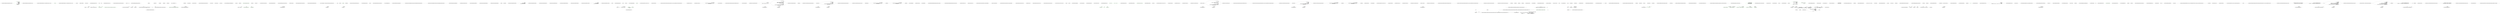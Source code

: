 digraph  {
m1_3 [cluster="CommandLine.Core.ValueSpecification.FromAttribute(CommandLine.ValueAttribute, System.Type)", file="DateHumanizeTests.cs", label="Entry CommandLine.Core.ValueSpecification.FromAttribute(CommandLine.ValueAttribute, System.Type)", span="17-17"];
m1_4 [cluster="CommandLine.Core.ValueSpecification.FromAttribute(CommandLine.ValueAttribute, System.Type)", color=green, community=0, file="DateHumanizeTests.cs", label="return new ValueSpecification(\r\n                attribute.Index,\r\n                attribute.Required,\r\n                attribute.Min,\r\n                attribute.Max,\r\n                attribute.DefaultValue.ToMaybe(),\r\n                conversionType);", prediction=0, span="19-25"];
m1_5 [cluster="CommandLine.Core.ValueSpecification.FromAttribute(CommandLine.ValueAttribute, System.Type)", file="DateHumanizeTests.cs", label="Exit CommandLine.Core.ValueSpecification.FromAttribute(CommandLine.ValueAttribute, System.Type)", span="17-17"];
m1_0 [cluster="CommandLine.Core.ValueSpecification.ValueSpecification(int, bool, int, int, CommandLine.Infrastructure.Maybe<object>, System.Type)", file="DateHumanizeTests.cs", label="Entry CommandLine.Core.ValueSpecification.ValueSpecification(int, bool, int, int, CommandLine.Infrastructure.Maybe<object>, System.Type)", span="11-11"];
m1_1 [cluster="CommandLine.Core.ValueSpecification.ValueSpecification(int, bool, int, int, CommandLine.Infrastructure.Maybe<object>, System.Type)", color=green, community=0, file="DateHumanizeTests.cs", label="this.index = index", prediction=1, span="14-14"];
m1_2 [cluster="CommandLine.Core.ValueSpecification.ValueSpecification(int, bool, int, int, CommandLine.Infrastructure.Maybe<object>, System.Type)", file="DateHumanizeTests.cs", label="Exit CommandLine.Core.ValueSpecification.ValueSpecification(int, bool, int, int, CommandLine.Infrastructure.Maybe<object>, System.Type)", span="11-11"];
m1_6 [cluster="T.ToMaybe<T>()", file="DateHumanizeTests.cs", label="Entry T.ToMaybe<T>()", span="82-82"];
m1_7 [file="DateHumanizeTests.cs", label="CommandLine.Core.ValueSpecification", span=""];
m6_9 [cluster="string.Substring(int, int)", file="FixedLengthTruncator.cs", label="Entry string.Substring(int, int)", span="0-0"];
m6_0 [cluster="Humanizer.FixedLengthTruncator.Truncate(string, int, string)", file="FixedLengthTruncator.cs", label="Entry Humanizer.FixedLengthTruncator.Truncate(string, int, string)", span="7-7"];
m6_1 [cluster="Humanizer.FixedLengthTruncator.Truncate(string, int, string)", file="FixedLengthTruncator.cs", label="value == null", span="9-9"];
m6_3 [cluster="Humanizer.FixedLengthTruncator.Truncate(string, int, string)", file="FixedLengthTruncator.cs", label="value.Length == 0", span="12-12"];
m6_4 [cluster="Humanizer.FixedLengthTruncator.Truncate(string, int, string)", file="FixedLengthTruncator.cs", label="return value;", span="13-13"];
m6_5 [cluster="Humanizer.FixedLengthTruncator.Truncate(string, int, string)", file="FixedLengthTruncator.cs", label="truncationString == null || truncationString.Length > length", span="15-15"];
m6_6 [cluster="Humanizer.FixedLengthTruncator.Truncate(string, int, string)", color=green, community=0, file="FixedLengthTruncator.cs", label="return value.Substring(0, length);", prediction=2, span="16-16"];
m6_7 [cluster="Humanizer.FixedLengthTruncator.Truncate(string, int, string)", color=green, community=0, file="FixedLengthTruncator.cs", label="return value.Length > length ? value.Substring(0, length - truncationString.Length) + truncationString : value;", prediction=2, span="18-18"];
m6_2 [cluster="Humanizer.FixedLengthTruncator.Truncate(string, int, string)", file="FixedLengthTruncator.cs", label="return null;", span="10-10"];
m6_8 [cluster="Humanizer.FixedLengthTruncator.Truncate(string, int, string)", file="FixedLengthTruncator.cs", label="Exit Humanizer.FixedLengthTruncator.Truncate(string, int, string)", span="7-7"];
m7_37 [cluster="Humanizer.Tests.DehumanizeToEnumTests.HonorsAnyAttributeWithDescriptionStringProperty()", file="FixedNumberOfCharactersTruncator.cs", label="Entry Humanizer.Tests.DehumanizeToEnumTests.HonorsAnyAttributeWithDescriptionStringProperty()", span="44-44"];
m7_31 [cluster="Unk.Equal", file="FixedNumberOfCharactersTruncator.cs", label="Entry Unk.Equal", span=""];
m7_39 [cluster="Humanizer.StringHumanizeExtensions.ApplyCase(string, Humanizer.LetterCasing)", file="FixedNumberOfCharactersTruncator.cs", label=casing, span="75-75"];
m7_38 [cluster="Humanizer.StringHumanizeExtensions.ApplyCase(string, Humanizer.LetterCasing)", file="FixedNumberOfCharactersTruncator.cs", label="Entry Humanizer.StringHumanizeExtensions.ApplyCase(string, Humanizer.LetterCasing)", span="73-73"];
m7_40 [cluster="Humanizer.StringHumanizeExtensions.ApplyCase(string, Humanizer.LetterCasing)", file="FixedNumberOfCharactersTruncator.cs", label="LetterCasing.Title", span="77-77"];
m7_41 [cluster="Humanizer.StringHumanizeExtensions.ApplyCase(string, Humanizer.LetterCasing)", file="FixedNumberOfCharactersTruncator.cs", label="return CultureInfo.CurrentCulture.TextInfo.ToTitleCase(input);", span="78-78"];
m7_43 [cluster="Humanizer.StringHumanizeExtensions.ApplyCase(string, Humanizer.LetterCasing)", file="FixedNumberOfCharactersTruncator.cs", label="return input.ToLower();", span="81-81"];
m7_42 [cluster="Humanizer.StringHumanizeExtensions.ApplyCase(string, Humanizer.LetterCasing)", file="FixedNumberOfCharactersTruncator.cs", label="LetterCasing.LowerCase", span="80-80"];
m7_44 [cluster="Humanizer.StringHumanizeExtensions.ApplyCase(string, Humanizer.LetterCasing)", file="FixedNumberOfCharactersTruncator.cs", label="LetterCasing.AllCaps", span="83-83"];
m7_19 [cluster="lambda expression", file="FixedNumberOfCharactersTruncator.cs", label="Exit lambda expression", span="18-18"];
m7_0 [cluster="lambda expression", file="FixedNumberOfCharactersTruncator.cs", label="Entry lambda expression", span="9-9"];
m7_1 [cluster="lambda expression", file="FixedNumberOfCharactersTruncator.cs", label="String.Join('' '', methodName.Split(new[] { '_', '-' }))", span="9-9"];
m7_2 [cluster="lambda expression", file="FixedNumberOfCharactersTruncator.cs", label="Exit lambda expression", span="9-9"];
m7_3 [cluster="string.Split(params char[])", file="FixedNumberOfCharactersTruncator.cs", label="Entry string.Split(params char[])", span="0-0"];
m7_4 [cluster="string.Join(string, params string[])", file="FixedNumberOfCharactersTruncator.cs", label="Entry string.Join(string, params string[])", span="0-0"];
m7_32 [cluster="Humanizer.Tests.DehumanizeToEnumTests.HonorsDescriptionAttributeSubclasses()", file="FixedNumberOfCharactersTruncator.cs", label="Entry Humanizer.Tests.DehumanizeToEnumTests.HonorsDescriptionAttributeSubclasses()", span="36-36"];
m7_54 [cluster="string.Substring(int, int)", file="FixedNumberOfCharactersTruncator.cs", label="Entry string.Substring(int, int)", span="0-0"];
m7_56 [cluster="string.Concat(string, string)", file="FixedNumberOfCharactersTruncator.cs", label="Entry string.Concat(string, string)", span="0-0"];
m7_55 [cluster="string.Substring(int)", file="FixedNumberOfCharactersTruncator.cs", label="Entry string.Substring(int)", span="0-0"];
m7_57 [cluster="System.ArgumentOutOfRangeException.ArgumentOutOfRangeException(string)", file="FixedNumberOfCharactersTruncator.cs", label="Entry System.ArgumentOutOfRangeException.ArgumentOutOfRangeException(string)", span="0-0"];
m7_53 [cluster="string.ToUpper()", file="FixedNumberOfCharactersTruncator.cs", label="Entry string.ToUpper()", span="0-0"];
m7_23 [cluster="lambda expression", file="FixedNumberOfCharactersTruncator.cs", label="Exit lambda expression", span="30-30"];
m7_24 [cluster="Humanizer.StringHumanizeExtensions.Humanize(string)", color=green, community=0, file="FixedNumberOfCharactersTruncator.cs", label="Entry Humanizer.StringHumanizeExtensions.Humanize(string)", prediction=4, span="42-42"];
m7_25 [cluster="Humanizer.StringHumanizeExtensions.Humanize(string)", file="FixedNumberOfCharactersTruncator.cs", label="input.All(Char.IsUpper)", span="45-45"];
m7_8 [cluster="Humanizer.StringHumanizeExtensions.FromPascalCase(string)", file="FixedNumberOfCharactersTruncator.cs", label="return result.Replace('' i '', '' I '');", span="34-34"];
m7_12 [cluster="string.DehumanizeTo(System.Type, Humanizer.OnNoMatch)", file="FixedNumberOfCharactersTruncator.cs", label="Entry string.DehumanizeTo(System.Type, Humanizer.OnNoMatch)", span="33-33"];
m7_27 [cluster="Humanizer.StringHumanizeExtensions.Humanize(string)", file="FixedNumberOfCharactersTruncator.cs", label="input.Contains('_') || input.Contains('-')", span="48-48"];
m7_28 [cluster="Humanizer.StringHumanizeExtensions.Humanize(string)", color=green, community=0, file="FixedNumberOfCharactersTruncator.cs", label="return FromUnderscoreDashSeparatedWords(input);", prediction=4, span="49-49"];
m7_29 [cluster="Humanizer.StringHumanizeExtensions.Humanize(string)", color=green, community=0, file="FixedNumberOfCharactersTruncator.cs", label="return FromPascalCase(input);", prediction=4, span="51-51"];
m7_30 [cluster="Humanizer.StringHumanizeExtensions.Humanize(string)", file="FixedNumberOfCharactersTruncator.cs", label="Exit Humanizer.StringHumanizeExtensions.Humanize(string)", span="42-42"];
m7_35 [cluster="Humanizer.StringHumanizeExtensions.Humanize(string, Humanizer.LetterCasing)", file="FixedNumberOfCharactersTruncator.cs", label="return ApplyCase(humanizedString, casing);", span="64-64"];
m7_34 [cluster="Humanizer.StringHumanizeExtensions.Humanize(string, Humanizer.LetterCasing)", file="FixedNumberOfCharactersTruncator.cs", label="var humanizedString = input.Humanize()", span="62-62"];
m7_33 [cluster="Humanizer.StringHumanizeExtensions.Humanize(string, Humanizer.LetterCasing)", file="FixedNumberOfCharactersTruncator.cs", label="Entry Humanizer.StringHumanizeExtensions.Humanize(string, Humanizer.LetterCasing)", span="60-60"];
m7_36 [cluster="Humanizer.StringHumanizeExtensions.Humanize(string, Humanizer.LetterCasing)", file="FixedNumberOfCharactersTruncator.cs", label="Exit Humanizer.StringHumanizeExtensions.Humanize(string, Humanizer.LetterCasing)", span="60-60"];
m7_52 [cluster="Humanizer.Tests.DehumanizeToEnumTests.AllCapitalMembersAreReturnedAsIs()", file="FixedNumberOfCharactersTruncator.cs", label="Exit Humanizer.Tests.DehumanizeToEnumTests.AllCapitalMembersAreReturnedAsIs()", span="68-68"];
m7_14 [cluster="Humanizer.Tests.DehumanizeToEnumTests.ThrowsForEnumNoMatch()", file="FixedNumberOfCharactersTruncator.cs", label="Assert.Throws<NoMatchFoundException>(() => EnumTestsResources.MemberWithDescriptionAttribute.DehumanizeTo<DummyEnum>())", span="18-18"];
m7_26 [cluster="Humanizer.StringHumanizeExtensions.Humanize(string)", file="FixedNumberOfCharactersTruncator.cs", label="return input;", span="46-46"];
m7_13 [cluster="Unk.ToUpper", file="FixedNumberOfCharactersTruncator.cs", label="Entry Unk.ToUpper", span=""];
m7_15 [cluster="Unk.Replace", color=green, community=0, file="FixedNumberOfCharactersTruncator.cs", label="Entry Unk.Replace", prediction=7, span=""];
m7_16 [cluster="lambda expression", file="FixedNumberOfCharactersTruncator.cs", label="Entry lambda expression", span="26-29"];
m7_9 [cluster="Humanizer.StringHumanizeExtensions.FromPascalCase(string)", file="FixedNumberOfCharactersTruncator.cs", label="Exit Humanizer.StringHumanizeExtensions.FromPascalCase(string)", span="22-22"];
m7_21 [cluster="lambda expression", color=green, community=0, file="FixedNumberOfCharactersTruncator.cs", label="EnumTestsResources.MemberWithDescriptionAttribute.DehumanizeTo(typeof(DummyEnum))", prediction=8, span="19-19"];
m7_17 [cluster="lambda expression", file="FixedNumberOfCharactersTruncator.cs", label="Entry lambda expression", span="18-18"];
m7_18 [cluster="lambda expression", file="FixedNumberOfCharactersTruncator.cs", label="EnumTestsResources.MemberWithDescriptionAttribute.DehumanizeTo<DummyEnum>()", span="18-18"];
m7_20 [cluster="string.ToLower()", file="FixedNumberOfCharactersTruncator.cs", label="Entry string.ToLower()", span="0-0"];
m7_10 [cluster="System.Text.RegularExpressions.Regex.Split(string)", file="FixedNumberOfCharactersTruncator.cs", label="Entry System.Text.RegularExpressions.Regex.Split(string)", span="0-0"];
m7_11 [cluster="Unk.Select", file="FixedNumberOfCharactersTruncator.cs", label="Entry Unk.Select", span=""];
m7_49 [cluster="Humanizer.StringHumanizeExtensions.ApplyCase(string, Humanizer.LetterCasing)", file="FixedNumberOfCharactersTruncator.cs", label="return input.ToUpper();", span="90-90"];
m7_51 [cluster="Humanizer.StringHumanizeExtensions.ApplyCase(string, Humanizer.LetterCasing)", file="FixedNumberOfCharactersTruncator.cs", label="Exit Humanizer.StringHumanizeExtensions.ApplyCase(string, Humanizer.LetterCasing)", span="73-73"];
m7_50 [cluster="Humanizer.StringHumanizeExtensions.ApplyCase(string, Humanizer.LetterCasing)", file="FixedNumberOfCharactersTruncator.cs", label="throw new ArgumentOutOfRangeException(''casing'');", span="93-93"];
m7_58 [cluster="Humanizer.Tests.DehumanizeToEnumTests.HonorsLocalizedDisplayAttribute()", file="FixedNumberOfCharactersTruncator.cs", label="Entry Humanizer.Tests.DehumanizeToEnumTests.HonorsLocalizedDisplayAttribute()", span="82-82"];
m7_60 [cluster="Humanizer.Tests.DehumanizeToEnumTests.HonorsLocalizedDisplayAttribute()", file="FixedNumberOfCharactersTruncator.cs", label="Assert.Equal(EnumUnderTest.MemberWithLocalizedDisplayAttribute, EnumTestsResources.MemberWithLocalizedDisplayAttribute.DehumanizeTo(typeof(EnumUnderTest)))", span="85-85"];
m7_59 [cluster="Humanizer.Tests.DehumanizeToEnumTests.HonorsLocalizedDisplayAttribute()", file="FixedNumberOfCharactersTruncator.cs", label="Assert.Equal(EnumUnderTest.MemberWithLocalizedDisplayAttribute, EnumTestsResources.MemberWithLocalizedDisplayAttribute.DehumanizeTo<EnumUnderTest>())", span="84-84"];
m7_61 [cluster="Humanizer.Tests.DehumanizeToEnumTests.HonorsLocalizedDisplayAttribute()", file="FixedNumberOfCharactersTruncator.cs", label="Exit Humanizer.Tests.DehumanizeToEnumTests.HonorsLocalizedDisplayAttribute()", span="82-82"];
m7_45 [cluster="Humanizer.Tests.DehumanizeToEnumTests.IsCaseInsensitive(string, Humanizer.Tests.EnumUnderTest)", file="FixedNumberOfCharactersTruncator.cs", label="Entry Humanizer.Tests.DehumanizeToEnumTests.IsCaseInsensitive(string, Humanizer.Tests.EnumUnderTest)", span="61-61"];
m7_47 [cluster="Humanizer.Tests.DehumanizeToEnumTests.IsCaseInsensitive(string, Humanizer.Tests.EnumUnderTest)", file="FixedNumberOfCharactersTruncator.cs", label="Assert.Equal(expectedEnum, input.DehumanizeTo(typeof(EnumUnderTest)))", span="64-64"];
m7_48 [cluster="Humanizer.Tests.DehumanizeToEnumTests.IsCaseInsensitive(string, Humanizer.Tests.EnumUnderTest)", file="FixedNumberOfCharactersTruncator.cs", label="Exit Humanizer.Tests.DehumanizeToEnumTests.IsCaseInsensitive(string, Humanizer.Tests.EnumUnderTest)", span="61-61"];
m7_46 [cluster="Humanizer.Tests.DehumanizeToEnumTests.IsCaseInsensitive(string, Humanizer.Tests.EnumUnderTest)", file="FixedNumberOfCharactersTruncator.cs", label="Assert.Equal(expectedEnum, input.DehumanizeTo<EnumUnderTest>())", span="63-63"];
m7_5 [cluster="Humanizer.StringHumanizeExtensions.FromPascalCase(string)", file="FixedNumberOfCharactersTruncator.cs", label="Entry Humanizer.StringHumanizeExtensions.FromPascalCase(string)", span="22-22"];
m8_0 [cluster="Humanizer.Tests.Extensions.StringDehumanizeTests.PascalCaseSentence()", file="FixedNumberOfWordsTruncator.cs", label="Entry Humanizer.Tests.Extensions.StringDehumanizeTests.PascalCaseSentence()", span="7-7"];
m8_2 [cluster="Humanizer.Tests.Extensions.StringDehumanizeTests.PascalCaseSentence()", file="FixedNumberOfWordsTruncator.cs", label="Exit Humanizer.Tests.Extensions.StringDehumanizeTests.PascalCaseSentence()", span="7-7"];
m8_4 [cluster="Unk.Equal", file="FixedNumberOfWordsTruncator.cs", label="Entry Unk.Equal", span=""];
m8_3 [cluster="string.Dehumanize()", file="FixedNumberOfWordsTruncator.cs", label="Entry string.Dehumanize()", span="11-11"];
m8_8 [cluster="Humanizer.Tests.Extensions.StringDehumanizeTests.MixedCaseSentence()", file="FixedNumberOfWordsTruncator.cs", label="Entry Humanizer.Tests.Extensions.StringDehumanizeTests.MixedCaseSentence()", span="23-23"];
m8_9 [cluster="Humanizer.Tests.Extensions.StringDehumanizeTests.MixedCaseSentence()", file="FixedNumberOfWordsTruncator.cs", label="Assert.Equal(\r\n                ''MixedCaseSentenceIsCamelized'',\r\n                ''Mixed case sentence Is Camelized''.Dehumanize())", span="25-27"];
m8_10 [cluster="Humanizer.Tests.Extensions.StringDehumanizeTests.MixedCaseSentence()", file="FixedNumberOfWordsTruncator.cs", label="Exit Humanizer.Tests.Extensions.StringDehumanizeTests.MixedCaseSentence()", span="23-23"];
m8_14 [cluster="Humanizer.Tests.Extensions.StringDehumanizeTests.EmptySentence()", file="FixedNumberOfWordsTruncator.cs", label="Entry Humanizer.Tests.Extensions.StringDehumanizeTests.EmptySentence()", span="39-39"];
m8_16 [cluster="Humanizer.Tests.Extensions.StringDehumanizeTests.EmptySentence()", file="FixedNumberOfWordsTruncator.cs", label="Exit Humanizer.Tests.Extensions.StringDehumanizeTests.EmptySentence()", span="39-39"];
m8_5 [cluster="Humanizer.Tests.Extensions.StringDehumanizeTests.TitleCaseSentence()", file="FixedNumberOfWordsTruncator.cs", label="Entry Humanizer.Tests.Extensions.StringDehumanizeTests.TitleCaseSentence()", span="15-15"];
m8_7 [cluster="Humanizer.Tests.Extensions.StringDehumanizeTests.TitleCaseSentence()", file="FixedNumberOfWordsTruncator.cs", label="Exit Humanizer.Tests.Extensions.StringDehumanizeTests.TitleCaseSentence()", span="15-15"];
m8_11 [cluster="Humanizer.Tests.Extensions.StringDehumanizeTests.LowerCaseSentence()", file="FixedNumberOfWordsTruncator.cs", label="Entry Humanizer.Tests.Extensions.StringDehumanizeTests.LowerCaseSentence()", span="31-31"];
m8_12 [cluster="Humanizer.Tests.Extensions.StringDehumanizeTests.LowerCaseSentence()", file="FixedNumberOfWordsTruncator.cs", label="Assert.Equal(\r\n                ''LowerCaseSentenceIsCamelized'',\r\n                ''lower case sentence is camelized''.Dehumanize())", span="33-35"];
m8_13 [cluster="Humanizer.Tests.Extensions.StringDehumanizeTests.LowerCaseSentence()", file="FixedNumberOfWordsTruncator.cs", label="Exit Humanizer.Tests.Extensions.StringDehumanizeTests.LowerCaseSentence()", span="31-31"];
m9_32 [cluster="Humanizer.RomanNumeralExtensions.ToRoman(int)", file="FrenchNumberToWordsConverter.cs", label=RomanNumerals, span="89-89"];
m9_33 [cluster="Humanizer.RomanNumeralExtensions.ToRoman(int)", file="FrenchNumberToWordsConverter.cs", label="input / pair.Value > 0", span="91-91"];
m9_34 [cluster="Humanizer.RomanNumeralExtensions.ToRoman(int)", color=green, community=0, file="FrenchNumberToWordsConverter.cs", label="sb.Append(pair.Key)", prediction=9, span="93-93"];
m9_35 [cluster="Humanizer.RomanNumeralExtensions.ToRoman(int)", color=green, community=0, file="FrenchNumberToWordsConverter.cs", label="input -= pair.Value", prediction=10, span="94-94"];
m9_36 [cluster="Humanizer.RomanNumeralExtensions.ToRoman(int)", color=green, community=0, file="FrenchNumberToWordsConverter.cs", label="return sb.ToString();", prediction=9, span="98-98"];
m9_10 [cluster="System.Collections.Generic.IEnumerable<TSource>.Contains<TSource>(TSource)", file="FrenchNumberToWordsConverter.cs", label="Entry System.Collections.Generic.IEnumerable<TSource>.Contains<TSource>(TSource)", span="0-0"];
m9_19 [cluster="CommandLine.Core.Token.Name(string)", file="FrenchNumberToWordsConverter.cs", label="Entry CommandLine.Core.Token.Name(string)", span="19-19"];
m9_5 [cluster="CommandLine.Core.Sequence.Partition(System.Collections.Generic.IEnumerable<CommandLine.Core.Token>, System.Func<string, CommandLine.Infrastructure.Maybe<CommandLine.Core.TypeDescriptor>>)", file="FrenchNumberToWordsConverter.cs", label="Entry CommandLine.Core.Sequence.Partition(System.Collections.Generic.IEnumerable<CommandLine.Core.Token>, System.Func<string, CommandLine.Infrastructure.Maybe<CommandLine.Core.TypeDescriptor>>)", span="11-11"];
m9_13 [cluster="CommandLine.Infrastructure.Maybe.Just<T>(T)", file="FrenchNumberToWordsConverter.cs", label="Entry CommandLine.Infrastructure.Maybe.Just<T>(T)", span="71-71"];
m9_11 [cluster="CommandLine.Infrastructure.Maybe.Nothing<T>()", file="FrenchNumberToWordsConverter.cs", label="Entry CommandLine.Infrastructure.Maybe.Nothing<T>()", span="66-66"];
m9_38 [cluster="lambda expression", file="FrenchNumberToWordsConverter.cs", label="new[] { ''seq'' }.Contains(name)\r\n                        ? Maybe.Just(TypeDescriptor.Create(TypeDescriptorKind.Sequence, Maybe.Nothing<int>()))\r\n                        : Maybe.Nothing<TypeDescriptor>()", span="95-97"];
m9_41 [cluster="System.Text.StringBuilder.ToString()", file="FrenchNumberToWordsConverter.cs", label="Entry System.Text.StringBuilder.ToString()", span="0-0"];
m9_12 [cluster="CommandLine.Core.TypeDescriptor.Create(CommandLine.Core.TypeDescriptorKind, CommandLine.Infrastructure.Maybe<int>)", file="FrenchNumberToWordsConverter.cs", label="Entry CommandLine.Core.TypeDescriptor.Create(CommandLine.Core.TypeDescriptorKind, CommandLine.Infrastructure.Maybe<int>)", span="36-36"];
m9_40 [cluster="System.Text.StringBuilder.Append(string)", file="FrenchNumberToWordsConverter.cs", label="Entry System.Text.StringBuilder.Append(string)", span="0-0"];
m9_14 [cluster="CommandLine.Tests.Unit.Core.SequenceTests.Partition_sequence_values()", file="FrenchNumberToWordsConverter.cs", label="Entry CommandLine.Tests.Unit.Core.SequenceTests.Partition_sequence_values()", span="34-34"];
m9_15 [cluster="CommandLine.Tests.Unit.Core.SequenceTests.Partition_sequence_values()", file="FrenchNumberToWordsConverter.cs", label="var expected = new[]\r\n                {\r\n                    Token.Name(''seq''), Token.Value(''seqval0''), Token.Value(''seqval1'')\r\n                }", span="36-39"];
m9_16 [cluster="CommandLine.Tests.Unit.Core.SequenceTests.Partition_sequence_values()", file="FrenchNumberToWordsConverter.cs", label="var result = Sequence.Partition(\r\n                new[]\r\n                    {\r\n                        Token.Name(''str''), Token.Value(''strvalue''), Token.Value(''freevalue''),\r\n                        Token.Name(''seq''), Token.Value(''seqval0''), Token.Value(''seqval1''),\r\n                        Token.Name(''x''), Token.Value(''freevalue2'')\r\n                    },\r\n                name =>\r\n                    new[] { ''seq'' }.Contains(name)\r\n                        ? Maybe.Just(TypeDescriptor.Create(TypeDescriptorKind.Sequence, Maybe.Nothing<int>()))\r\n                        : Maybe.Nothing<TypeDescriptor>())", span="41-51"];
m9_17 [cluster="CommandLine.Tests.Unit.Core.SequenceTests.Partition_sequence_values()", file="FrenchNumberToWordsConverter.cs", label="expected.ShouldAllBeEquivalentTo(result)", span="53-53"];
m9_18 [cluster="CommandLine.Tests.Unit.Core.SequenceTests.Partition_sequence_values()", file="FrenchNumberToWordsConverter.cs", label="Exit CommandLine.Tests.Unit.Core.SequenceTests.Partition_sequence_values()", span="34-34"];
m9_39 [cluster="lambda expression", file="FrenchNumberToWordsConverter.cs", label="Exit lambda expression", span="94-97"];
m9_0 [cluster="CommandLine.Tests.Unit.Core.SequenceTests.Partition_sequence_values_from_empty_token_sequence()", file="FrenchNumberToWordsConverter.cs", label="Entry CommandLine.Tests.Unit.Core.SequenceTests.Partition_sequence_values_from_empty_token_sequence()", span="19-19"];
m9_1 [cluster="CommandLine.Tests.Unit.Core.SequenceTests.Partition_sequence_values_from_empty_token_sequence()", file="FrenchNumberToWordsConverter.cs", label="var expected = new Token[] { }", span="21-21"];
m9_2 [cluster="CommandLine.Tests.Unit.Core.SequenceTests.Partition_sequence_values_from_empty_token_sequence()", file="FrenchNumberToWordsConverter.cs", label="var result = Sequence.Partition(\r\n                new Token[] { },\r\n                name =>\r\n                    new[] { ''seq'' }.Contains(name)\r\n                        ? Maybe.Just(TypeDescriptor.Create(TypeDescriptorKind.Sequence, Maybe.Nothing<int>()))\r\n                        : Maybe.Nothing<TypeDescriptor>())", span="23-28"];
m9_3 [cluster="CommandLine.Tests.Unit.Core.SequenceTests.Partition_sequence_values_from_empty_token_sequence()", file="FrenchNumberToWordsConverter.cs", label="expected.ShouldAllBeEquivalentTo(result)", span="30-30"];
m9_4 [cluster="CommandLine.Tests.Unit.Core.SequenceTests.Partition_sequence_values_from_empty_token_sequence()", file="FrenchNumberToWordsConverter.cs", label="Exit CommandLine.Tests.Unit.Core.SequenceTests.Partition_sequence_values_from_empty_token_sequence()", span="19-19"];
m9_24 [cluster="CommandLine.Tests.Unit.Core.SequenceTests.Partition_sequence_values_from_two_sequneces()", file="FrenchNumberToWordsConverter.cs", label="Entry CommandLine.Tests.Unit.Core.SequenceTests.Partition_sequence_values_from_two_sequneces()", span="57-57"];
m9_25 [cluster="Humanizer.RomanNumeralExtensions.ToRoman(int)", file="FrenchNumberToWordsConverter.cs", label="Entry Humanizer.RomanNumeralExtensions.ToRoman(int)", span="78-78"];
m9_26 [cluster="Humanizer.RomanNumeralExtensions.ToRoman(int)", file="FrenchNumberToWordsConverter.cs", label="int minValue = 1", span="80-80"];
m9_27 [cluster="Humanizer.RomanNumeralExtensions.ToRoman(int)", file="FrenchNumberToWordsConverter.cs", label="int maxValue = 3999", span="81-81"];
m9_28 [cluster="Humanizer.RomanNumeralExtensions.ToRoman(int)", file="FrenchNumberToWordsConverter.cs", label="int maxRomanNumeralLength = 15", span="82-82"];
m9_37 [cluster="Humanizer.RomanNumeralExtensions.ToRoman(int)", file="FrenchNumberToWordsConverter.cs", label="Exit Humanizer.RomanNumeralExtensions.ToRoman(int)", span="78-78"];
m9_7 [cluster="lambda expression", file="FrenchNumberToWordsConverter.cs", label="Entry lambda expression", span="25-28"];
m9_8 [cluster="lambda expression", file="FrenchNumberToWordsConverter.cs", label="new[] { ''seq'' }.Contains(name)\r\n                        ? Maybe.Just(TypeDescriptor.Create(TypeDescriptorKind.Sequence, Maybe.Nothing<int>()))\r\n                        : Maybe.Nothing<TypeDescriptor>()", span="26-28"];
m9_9 [cluster="lambda expression", file="FrenchNumberToWordsConverter.cs", label="Exit lambda expression", span="25-28"];
m9_21 [cluster="lambda expression", file="FrenchNumberToWordsConverter.cs", label="Entry lambda expression", span="48-51"];
m9_22 [cluster="lambda expression", file="FrenchNumberToWordsConverter.cs", label="new[] { ''seq'' }.Contains(name)\r\n                        ? Maybe.Just(TypeDescriptor.Create(TypeDescriptorKind.Sequence, Maybe.Nothing<int>()))\r\n                        : Maybe.Nothing<TypeDescriptor>()", span="49-51"];
m9_23 [cluster="lambda expression", file="FrenchNumberToWordsConverter.cs", label="Exit lambda expression", span="48-51"];
m9_29 [cluster="Humanizer.RomanNumeralExtensions.ToRoman(int)", file="FrenchNumberToWordsConverter.cs", label="(input < minValue) || (input > maxValue)", span="84-84"];
m9_30 [cluster="Humanizer.RomanNumeralExtensions.ToRoman(int)", file="FrenchNumberToWordsConverter.cs", label="throw new ArgumentOutOfRangeException();", span="85-85"];
m9_31 [cluster="Humanizer.RomanNumeralExtensions.ToRoman(int)", file="FrenchNumberToWordsConverter.cs", label="var sb = new StringBuilder(maxRomanNumeralLength)", span="87-87"];
m9_20 [cluster="CommandLine.Core.Token.Value(string)", file="FrenchNumberToWordsConverter.cs", label="Entry CommandLine.Core.Token.Value(string)", span="24-24"];
m9_6 [cluster="Unk.ShouldAllBeEquivalentTo", file="FrenchNumberToWordsConverter.cs", label="Entry Unk.ShouldAllBeEquivalentTo", span=""];
m10_0 [cluster="Humanizer.DateTimeHumanizeStrategy.IDateTimeHumanizeStrategy.Humanize(System.DateTime, System.DateTime)", file="IDateTimeHumanizeStrategy.cs", label="Entry Humanizer.DateTimeHumanizeStrategy.IDateTimeHumanizeStrategy.Humanize(System.DateTime, System.DateTime)", span="6-6"];
m10_1 [cluster="Humanizer.DateTimeHumanizeStrategy.IDateTimeHumanizeStrategy.Humanize(System.DateTime, System.DateTime)", file="IDateTimeHumanizeStrategy.cs", label="Exit Humanizer.DateTimeHumanizeStrategy.IDateTimeHumanizeStrategy.Humanize(System.DateTime, System.DateTime)", span="6-6"];
m11_0 [cluster="Humanizer.ITruncator.Truncate(string, int, string)", file="ITruncator.cs", label="Entry Humanizer.ITruncator.Truncate(string, int, string)", span="14-14"];
m11_1 [cluster="Humanizer.ITruncator.Truncate(string, int, string)", file="ITruncator.cs", label="Exit Humanizer.ITruncator.Truncate(string, int, string)", span="14-14"];
m12_7 [cluster="Humanizer.Tests.Localisation.es.NumberToWordsTests.ToOrdinalWords(int, string, Humanizer.GrammaticalGender)", file="NumberToWordsTests.cs", label="Entry Humanizer.Tests.Localisation.es.NumberToWordsTests.ToOrdinalWords(int, string, Humanizer.GrammaticalGender)", span="56-56"];
m12_8 [cluster="Humanizer.Tests.Localisation.es.NumberToWordsTests.ToOrdinalWords(int, string, Humanizer.GrammaticalGender)", file="NumberToWordsTests.cs", label="Assert.Equal(words, number.ToOrdinalWords(gender))", span="58-58"];
m12_9 [cluster="Humanizer.Tests.Localisation.es.NumberToWordsTests.ToOrdinalWords(int, string, Humanizer.GrammaticalGender)", file="NumberToWordsTests.cs", label="Exit Humanizer.Tests.Localisation.es.NumberToWordsTests.ToOrdinalWords(int, string, Humanizer.GrammaticalGender)", span="56-56"];
m12_2 [cluster="Humanizer.Tests.Localisation.es.NumberToWordsTests.ToWords(int, string)", file="NumberToWordsTests.cs", label="Entry Humanizer.Tests.Localisation.es.NumberToWordsTests.ToWords(int, string)", span="45-45"];
m12_3 [cluster="Humanizer.Tests.Localisation.es.NumberToWordsTests.ToWords(int, string)", file="NumberToWordsTests.cs", label="Assert.Equal(expected, number.ToWords())", span="47-47"];
m12_4 [cluster="Humanizer.Tests.Localisation.es.NumberToWordsTests.ToWords(int, string)", file="NumberToWordsTests.cs", label="Exit Humanizer.Tests.Localisation.es.NumberToWordsTests.ToWords(int, string)", span="45-45"];
m12_0 [cluster="Humanizer.Tests.Localisation.es.NumberToWordsTests.NumberToWordsTests()", file="NumberToWordsTests.cs", label="Entry Humanizer.Tests.Localisation.es.NumberToWordsTests.NumberToWordsTests()", span="7-7"];
m12_1 [cluster="Humanizer.Tests.Localisation.es.NumberToWordsTests.NumberToWordsTests()", file="NumberToWordsTests.cs", label="Exit Humanizer.Tests.Localisation.es.NumberToWordsTests.NumberToWordsTests()", span="7-7"];
m12_6 [cluster="Unk.Equal", file="NumberToWordsTests.cs", label="Entry Unk.Equal", span=""];
m12_5 [cluster="int.ToWords()", file="NumberToWordsTests.cs", label="Entry int.ToWords()", span="32-32"];
m12_10 [cluster="int.ToOrdinalWords(Humanizer.GrammaticalGender)", file="NumberToWordsTests.cs", label="Entry int.ToOrdinalWords(Humanizer.GrammaticalGender)", span="79-79"];
m13_8 [cluster="int.ToString(System.IFormatProvider)", file="OrdinalizeExtensions.cs", label="Entry int.ToString(System.IFormatProvider)", span="0-0"];
m13_5 [cluster="Humanizer.OrdinalizeExtensions.Ordinalize(int)", file="OrdinalizeExtensions.cs", label="Entry Humanizer.OrdinalizeExtensions.Ordinalize(int)", span="25-25"];
m13_7 [cluster="Humanizer.OrdinalizeExtensions.Ordinalize(int)", file="OrdinalizeExtensions.cs", label="Exit Humanizer.OrdinalizeExtensions.Ordinalize(int)", span="25-25"];
m13_4 [cluster="Humanizer.OrdinalizeExtensions.Ordinalize(int, string)", file="OrdinalizeExtensions.cs", label="Entry Humanizer.OrdinalizeExtensions.Ordinalize(int, string)", span="30-30"];
m13_9 [cluster="Humanizer.OrdinalizeExtensions.Ordinalize(int, string)", color=green, community=0, file="OrdinalizeExtensions.cs", label="int nMod100 = number % 100", prediction=12, span="32-32"];
m13_11 [cluster="Humanizer.OrdinalizeExtensions.Ordinalize(int, string)", color=green, community=0, file="OrdinalizeExtensions.cs", label="return numberString + ''th'';", prediction=13, span="36-36"];
m13_12 [cluster="Humanizer.OrdinalizeExtensions.Ordinalize(int, string)", color=green, community=0, file="OrdinalizeExtensions.cs", label="number % 10", prediction=13, span="39-39"];
m13_14 [cluster="Humanizer.OrdinalizeExtensions.Ordinalize(int, string)", color=green, community=0, file="OrdinalizeExtensions.cs", label="return numberString + ''st'';", prediction=13, span="42-42"];
m13_10 [cluster="Humanizer.OrdinalizeExtensions.Ordinalize(int, string)", color=green, community=0, file="OrdinalizeExtensions.cs", label="nMod100 >= 11 && nMod100 <= 13", prediction=16, span="34-34"];
m13_13 [cluster="Humanizer.OrdinalizeExtensions.Ordinalize(int, string)", color=green, community=0, file="OrdinalizeExtensions.cs", label=1, prediction=17, span="41-41"];
m13_20 [cluster="Humanizer.OrdinalizeExtensions.Ordinalize(int, string)", file="OrdinalizeExtensions.cs", label="Exit Humanizer.OrdinalizeExtensions.Ordinalize(int, string)", span="30-30"];
m13_0 [cluster="Humanizer.OrdinalizeExtensions.Ordinalize(string)", file="OrdinalizeExtensions.cs", label="Entry Humanizer.OrdinalizeExtensions.Ordinalize(string)", span="15-15"];
m13_1 [cluster="Humanizer.OrdinalizeExtensions.Ordinalize(string)", color=green, community=0, file="OrdinalizeExtensions.cs", label="return Ordinalize(int.Parse(numberString), numberString);", prediction=18, span="17-17"];
m13_2 [cluster="Humanizer.OrdinalizeExtensions.Ordinalize(string)", file="OrdinalizeExtensions.cs", label="Exit Humanizer.OrdinalizeExtensions.Ordinalize(string)", span="15-15"];
m13_3 [cluster="int.Parse(string)", file="OrdinalizeExtensions.cs", label="Entry int.Parse(string)", span="0-0"];
m14_10 [cluster="System.Collections.Generic.IEnumerable<TSource>.Contains<TSource>(TSource)", file="OrdinalizeTests.cs", label="Entry System.Collections.Generic.IEnumerable<TSource>.Contains<TSource>(TSource)", span="0-0"];
m14_19 [cluster="CommandLine.Core.Token.Name(string)", file="OrdinalizeTests.cs", label="Entry CommandLine.Core.Token.Name(string)", span="19-19"];
m14_13 [cluster="CommandLine.Infrastructure.Maybe.Just<T>(T)", file="OrdinalizeTests.cs", label="Entry CommandLine.Infrastructure.Maybe.Just<T>(T)", span="71-71"];
m14_11 [cluster="CommandLine.Infrastructure.Maybe.Nothing<T>()", file="OrdinalizeTests.cs", label="Entry CommandLine.Infrastructure.Maybe.Nothing<T>()", span="66-66"];
m14_14 [cluster="CommandLine.Tests.Unit.Core.SwitchTests.Partition_switch_values()", file="OrdinalizeTests.cs", label="Entry CommandLine.Tests.Unit.Core.SwitchTests.Partition_switch_values()", span="34-34"];
m14_15 [cluster="CommandLine.Tests.Unit.Core.SwitchTests.Partition_switch_values()", file="OrdinalizeTests.cs", label="var expected = new [] { Token.Name(''x'') }", span="36-36"];
m14_16 [cluster="CommandLine.Tests.Unit.Core.SwitchTests.Partition_switch_values()", file="OrdinalizeTests.cs", label="var result = Switch.Partition(\r\n                new []\r\n                    {\r\n                        Token.Name(''str''), Token.Value(''strvalue''), Token.Value(''freevalue''),\r\n                        Token.Name(''x''), Token.Value(''freevalue2'')\r\n                    },\r\n                name =>\r\n                    new[] { ''x'', ''switch'' }.Contains(name)\r\n                        ? Maybe.Just(TypeDescriptor.Create(TypeDescriptorKind.Boolean, Maybe.Nothing<int>()))\r\n                        : Maybe.Nothing<TypeDescriptor>())", span="38-47"];
m14_17 [cluster="CommandLine.Tests.Unit.Core.SwitchTests.Partition_switch_values()", file="OrdinalizeTests.cs", label="expected.ShouldAllBeEquivalentTo(result)", span="49-49"];
m14_18 [cluster="CommandLine.Tests.Unit.Core.SwitchTests.Partition_switch_values()", file="OrdinalizeTests.cs", label="Exit CommandLine.Tests.Unit.Core.SwitchTests.Partition_switch_values()", span="34-34"];
m14_12 [cluster="CommandLine.Core.TypeDescriptor.Create(CommandLine.Core.TypeDescriptorKind, CommandLine.Infrastructure.Maybe<int>)", file="OrdinalizeTests.cs", label="Entry CommandLine.Core.TypeDescriptor.Create(CommandLine.Core.TypeDescriptorKind, CommandLine.Infrastructure.Maybe<int>)", span="36-36"];
m14_5 [cluster="CommandLine.Core.Switch.Partition(System.Collections.Generic.IEnumerable<CommandLine.Core.Token>, System.Func<string, CommandLine.Infrastructure.Maybe<CommandLine.Core.TypeDescriptor>>)", file="OrdinalizeTests.cs", label="Entry CommandLine.Core.Switch.Partition(System.Collections.Generic.IEnumerable<CommandLine.Core.Token>, System.Func<string, CommandLine.Infrastructure.Maybe<CommandLine.Core.TypeDescriptor>>)", span="11-11"];
m14_0 [cluster="CommandLine.Tests.Unit.Core.SwitchTests.Partition_switch_values_from_empty_token_sequence()", file="OrdinalizeTests.cs", label="Entry CommandLine.Tests.Unit.Core.SwitchTests.Partition_switch_values_from_empty_token_sequence()", span="19-19"];
m14_1 [cluster="CommandLine.Tests.Unit.Core.SwitchTests.Partition_switch_values_from_empty_token_sequence()", file="OrdinalizeTests.cs", label="var expected = new Token[] { }", span="21-21"];
m14_2 [cluster="CommandLine.Tests.Unit.Core.SwitchTests.Partition_switch_values_from_empty_token_sequence()", file="OrdinalizeTests.cs", label="var result = Switch.Partition(\r\n                new Token[] { },\r\n                name =>\r\n                    new[] { ''x'', ''switch'' }.Contains(name)\r\n                        ? Maybe.Just(TypeDescriptor.Create(TypeDescriptorKind.Boolean, Maybe.Nothing<int>()))\r\n                        : Maybe.Nothing<TypeDescriptor>())", span="23-28"];
m14_3 [cluster="CommandLine.Tests.Unit.Core.SwitchTests.Partition_switch_values_from_empty_token_sequence()", file="OrdinalizeTests.cs", label="expected.ShouldAllBeEquivalentTo(result)", span="30-30"];
m14_4 [cluster="CommandLine.Tests.Unit.Core.SwitchTests.Partition_switch_values_from_empty_token_sequence()", file="OrdinalizeTests.cs", label="Exit CommandLine.Tests.Unit.Core.SwitchTests.Partition_switch_values_from_empty_token_sequence()", span="19-19"];
m14_21 [cluster="lambda expression", file="OrdinalizeTests.cs", label="Entry lambda expression", span="44-47"];
m14_7 [cluster="lambda expression", file="OrdinalizeTests.cs", label="Entry lambda expression", span="25-28"];
m14_8 [cluster="lambda expression", file="OrdinalizeTests.cs", label="new[] { ''x'', ''switch'' }.Contains(name)\r\n                        ? Maybe.Just(TypeDescriptor.Create(TypeDescriptorKind.Boolean, Maybe.Nothing<int>()))\r\n                        : Maybe.Nothing<TypeDescriptor>()", span="26-28"];
m14_9 [cluster="lambda expression", file="OrdinalizeTests.cs", label="Exit lambda expression", span="25-28"];
m14_22 [cluster="lambda expression", file="OrdinalizeTests.cs", label="new[] { ''x'', ''switch'' }.Contains(name)\r\n                        ? Maybe.Just(TypeDescriptor.Create(TypeDescriptorKind.Boolean, Maybe.Nothing<int>()))\r\n                        : Maybe.Nothing<TypeDescriptor>()", span="45-47"];
m14_23 [cluster="lambda expression", file="OrdinalizeTests.cs", label="Exit lambda expression", span="44-47"];
m14_20 [cluster="CommandLine.Core.Token.Value(string)", file="OrdinalizeTests.cs", label="Entry CommandLine.Core.Token.Value(string)", span="24-24"];
m14_6 [cluster="Unk.ShouldAllBeEquivalentTo", file="OrdinalizeTests.cs", label="Entry Unk.ShouldAllBeEquivalentTo", span=""];
m15_10 [cluster="System.Collections.Generic.IEnumerable<TSource>.Contains<TSource>(TSource)", file="PolishNumberToWordsConverter.cs", label="Entry System.Collections.Generic.IEnumerable<TSource>.Contains<TSource>(TSource)", span="0-0"];
m15_19 [cluster="CommandLine.Core.Token.Name(string)", file="PolishNumberToWordsConverter.cs", label="Entry CommandLine.Core.Token.Name(string)", span="19-19"];
m15_13 [cluster="CommandLine.Infrastructure.Maybe.Just<T>(T)", file="PolishNumberToWordsConverter.cs", label="Entry CommandLine.Infrastructure.Maybe.Just<T>(T)", span="71-71"];
m15_11 [cluster="CommandLine.Infrastructure.Maybe.Nothing<T>()", file="PolishNumberToWordsConverter.cs", label="Entry CommandLine.Infrastructure.Maybe.Nothing<T>()", span="66-66"];
m15_14 [cluster="CommandLine.Tests.Unit.Core.SwitchTests.Partition_switch_values()", file="PolishNumberToWordsConverter.cs", label="Entry CommandLine.Tests.Unit.Core.SwitchTests.Partition_switch_values()", span="34-34"];
m15_15 [cluster="CommandLine.Tests.Unit.Core.SwitchTests.Partition_switch_values()", file="PolishNumberToWordsConverter.cs", label="var expected = new [] { Token.Name(''x'') }", span="36-36"];
m15_17 [cluster="CommandLine.Tests.Unit.Core.SwitchTests.Partition_switch_values()", file="PolishNumberToWordsConverter.cs", label="expected.ShouldAllBeEquivalentTo(result)", span="49-49"];
m15_18 [cluster="CommandLine.Tests.Unit.Core.SwitchTests.Partition_switch_values()", file="PolishNumberToWordsConverter.cs", label="Exit CommandLine.Tests.Unit.Core.SwitchTests.Partition_switch_values()", span="34-34"];
m15_12 [cluster="CommandLine.Core.TypeDescriptor.Create(CommandLine.Core.TypeDescriptorKind, CommandLine.Infrastructure.Maybe<int>)", file="PolishNumberToWordsConverter.cs", label="Entry CommandLine.Core.TypeDescriptor.Create(CommandLine.Core.TypeDescriptorKind, CommandLine.Infrastructure.Maybe<int>)", span="36-36"];
m15_5 [cluster="CommandLine.Core.Switch.Partition(System.Collections.Generic.IEnumerable<CommandLine.Core.Token>, System.Func<string, CommandLine.Infrastructure.Maybe<CommandLine.Core.TypeDescriptor>>)", file="PolishNumberToWordsConverter.cs", label="Entry CommandLine.Core.Switch.Partition(System.Collections.Generic.IEnumerable<CommandLine.Core.Token>, System.Func<string, CommandLine.Infrastructure.Maybe<CommandLine.Core.TypeDescriptor>>)", span="11-11"];
m15_0 [cluster="CommandLine.Tests.Unit.Core.SwitchTests.Partition_switch_values_from_empty_token_sequence()", file="PolishNumberToWordsConverter.cs", label="Entry CommandLine.Tests.Unit.Core.SwitchTests.Partition_switch_values_from_empty_token_sequence()", span="19-19"];
m15_4 [cluster="CommandLine.Tests.Unit.Core.SwitchTests.Partition_switch_values_from_empty_token_sequence()", file="PolishNumberToWordsConverter.cs", label="Exit CommandLine.Tests.Unit.Core.SwitchTests.Partition_switch_values_from_empty_token_sequence()", span="19-19"];
m15_21 [cluster="lambda expression", file="PolishNumberToWordsConverter.cs", label="Entry lambda expression", span="44-47"];
m15_7 [cluster="lambda expression", file="PolishNumberToWordsConverter.cs", label="Entry lambda expression", span="25-28"];
m15_9 [cluster="lambda expression", file="PolishNumberToWordsConverter.cs", label="Exit lambda expression", span="25-28"];
m15_23 [cluster="lambda expression", file="PolishNumberToWordsConverter.cs", label="Exit lambda expression", span="44-47"];
m15_20 [cluster="CommandLine.Core.Token.Value(string)", file="PolishNumberToWordsConverter.cs", label="Entry CommandLine.Core.Token.Value(string)", span="24-24"];
m15_6 [cluster="Unk.ShouldAllBeEquivalentTo", file="PolishNumberToWordsConverter.cs", label="Entry Unk.ShouldAllBeEquivalentTo", span=""];
m17_19 [cluster="lambda expression", file="RomanNumeralExtensions.cs", label="guard.Item1(spec)", span="42-42"];
m17_45 [cluster="CommandLine.Core.Specification.IsOption()", file="RomanNumeralExtensions.cs", label="Entry CommandLine.Core.Specification.IsOption()", span="11-11"];
m17_21 [cluster="System.Func<T, TResult>.Invoke(T)", file="RomanNumeralExtensions.cs", label="Entry System.Func<T, TResult>.Invoke(T)", span="0-0"];
m17_0 [cluster="Humanizer.RomanNumeralExtensions.FromRoman(string)", file="RomanNumeralExtensions.cs", label="Entry Humanizer.RomanNumeralExtensions.FromRoman(string)", span="38-38"];
m17_1 [cluster="Humanizer.RomanNumeralExtensions.FromRoman(string)", file="RomanNumeralExtensions.cs", label="input == null", span="40-40"];
m17_2 [cluster="Humanizer.RomanNumeralExtensions.FromRoman(string)", file="RomanNumeralExtensions.cs", label="throw new ArgumentNullException(''input'');", span="41-41"];
m17_16 [cluster="Humanizer.RomanNumeralExtensions.FromRoman(string)", file="RomanNumeralExtensions.cs", label="total += digit", span="67-67"];
m17_34 [cluster="Humanizer.RomanNumeralExtensions.ToRoman(int)", file="RomanNumeralExtensions.cs", label="sb.Append(pair.Key)", span="93-93"];
m17_40 [cluster="CommandLine.Core.SpecificationExtensions.IsMaxNotSpecified(CommandLine.Core.Specification)", file="RomanNumeralExtensions.cs", label="return specification.Max == -1;", span="77-77"];
m17_42 [cluster="Humanizer.RomanNumeralExtensions.IsInvalidRomanNumeral(string)", file="RomanNumeralExtensions.cs", label="return !ValidRomanNumeral.IsMatch(input);", span="103-103"];
m17_43 [cluster="Humanizer.RomanNumeralExtensions.IsInvalidRomanNumeral(string)", file="RomanNumeralExtensions.cs", label="Exit Humanizer.RomanNumeralExtensions.IsInvalidRomanNumeral(string)", span="101-101"];
m17_44 [cluster="System.Text.RegularExpressions.Regex.IsMatch(string)", file="RomanNumeralExtensions.cs", label="Entry System.Text.RegularExpressions.Regex.IsMatch(string)", span="0-0"];
m17_9 [cluster="Humanizer.RomanNumeralExtensions.FromRoman(string)", file="RomanNumeralExtensions.cs", label="i > 0", span="52-52"];
m17_35 [cluster="Humanizer.RomanNumeralExtensions.ToRoman(int)", file="RomanNumeralExtensions.cs", label="input -= pair.Value", span="94-94"];
m17_41 [cluster="CommandLine.Core.SpecificationExtensions.IsMaxNotSpecified(CommandLine.Core.Specification)", file="RomanNumeralExtensions.cs", label="Exit CommandLine.Core.SpecificationExtensions.IsMaxNotSpecified(CommandLine.Core.Specification)", span="75-75"];
m17_39 [cluster="CommandLine.Core.SpecificationExtensions.IsMaxNotSpecified(CommandLine.Core.Specification)", file="RomanNumeralExtensions.cs", label="Entry CommandLine.Core.SpecificationExtensions.IsMaxNotSpecified(CommandLine.Core.Specification)", span="75-75"];
m17_20 [cluster="lambda expression", file="RomanNumeralExtensions.cs", label="Exit lambda expression", span="42-42"];
m17_17 [cluster="Humanizer.RomanNumeralExtensions.FromRoman(string)", file="RomanNumeralExtensions.cs", label="return total;", span="70-70"];
m17_24 [cluster="CommandLine.Core.SpecificationExtensions.GetMaxValueCount(CommandLine.Core.Specification)", file="RomanNumeralExtensions.cs", label="TypeDescriptorKind.Scalar", span="55-55"];
m17_25 [cluster="CommandLine.Core.SpecificationExtensions.GetMaxValueCount(CommandLine.Core.Specification)", file="RomanNumeralExtensions.cs", label="return  Maybe.Just(1);", span="56-56"];
m17_29 [cluster="CommandLine.Core.SpecificationExtensions.GetMaxValueCount(CommandLine.Core.Specification)", color=green, community=0, file="RomanNumeralExtensions.cs", label="min >= 0 && max >= 0", prediction=19, span="60-60"];
m17_26 [cluster="CommandLine.Core.SpecificationExtensions.GetMaxValueCount(CommandLine.Core.Specification)", file="RomanNumeralExtensions.cs", label="TypeDescriptorKind.Sequence", span="57-57"];
m17_27 [cluster="CommandLine.Core.SpecificationExtensions.GetMaxValueCount(CommandLine.Core.Specification)", file="RomanNumeralExtensions.cs", label="var min = specification.Min", span="58-58"];
m17_28 [cluster="CommandLine.Core.SpecificationExtensions.GetMaxValueCount(CommandLine.Core.Specification)", file="RomanNumeralExtensions.cs", label="var max = specification.Max", span="59-59"];
m17_30 [cluster="CommandLine.Core.SpecificationExtensions.GetMaxValueCount(CommandLine.Core.Specification)", file="RomanNumeralExtensions.cs", label="return Maybe.Just(max);", span="62-62"];
m17_31 [cluster="CommandLine.Core.SpecificationExtensions.GetMaxValueCount(CommandLine.Core.Specification)", file="RomanNumeralExtensions.cs", label="return Maybe.Nothing<int>();", span="67-67"];
m17_33 [cluster="System.Type.ToDescriptorKind()", file="RomanNumeralExtensions.cs", label="Entry System.Type.ToDescriptorKind()", span="22-22"];
m17_32 [cluster="CommandLine.Core.SpecificationExtensions.GetMaxValueCount(CommandLine.Core.Specification)", file="RomanNumeralExtensions.cs", label="Exit CommandLine.Core.SpecificationExtensions.GetMaxValueCount(CommandLine.Core.Specification)", span="51-51"];
m17_36 [cluster="CommandLine.Core.SpecificationExtensions.IsMinNotSpecified(CommandLine.Core.Specification)", file="RomanNumeralExtensions.cs", label="Entry CommandLine.Core.SpecificationExtensions.IsMinNotSpecified(CommandLine.Core.Specification)", span="70-70"];
m17_37 [cluster="CommandLine.Core.SpecificationExtensions.IsMinNotSpecified(CommandLine.Core.Specification)", file="RomanNumeralExtensions.cs", label="return specification.Min == -1;", span="72-72"];
m17_38 [cluster="CommandLine.Core.SpecificationExtensions.IsMinNotSpecified(CommandLine.Core.Specification)", file="RomanNumeralExtensions.cs", label="Exit CommandLine.Core.SpecificationExtensions.IsMinNotSpecified(CommandLine.Core.Specification)", span="70-70"];
m17_22 [cluster="Humanizer.RomanNumeralExtensions.IsInvalidRomanNumeral(string)", file="RomanNumeralExtensions.cs", label="Entry Humanizer.RomanNumeralExtensions.IsInvalidRomanNumeral(string)", span="101-101"];
m17_23 [cluster="System.ArgumentException.ArgumentException(string, string)", file="RomanNumeralExtensions.cs", label="Entry System.ArgumentException.ArgumentException(string, string)", span="0-0"];
m17_18 [cluster="Humanizer.RomanNumeralExtensions.FromRoman(string)", file="RomanNumeralExtensions.cs", label="Exit Humanizer.RomanNumeralExtensions.FromRoman(string)", span="38-38"];
m17_5 [cluster="CommandLine.Core.SpecificationExtensions.IsValue(CommandLine.Core.Specification)", color=green, community=0, file="RomanNumeralExtensions.cs", label="Exit CommandLine.Core.SpecificationExtensions.IsValue(CommandLine.Core.Specification)", prediction=20, span="16-16"];
m17_3 [cluster="CommandLine.Core.SpecificationExtensions.IsValue(CommandLine.Core.Specification)", file="RomanNumeralExtensions.cs", label="Entry CommandLine.Core.SpecificationExtensions.IsValue(CommandLine.Core.Specification)", span="16-16"];
m17_6 [cluster="CommandLine.Core.SpecificationExtensions.WithLongName(CommandLine.Core.OptionSpecification, string, System.Collections.Generic.IEnumerable<string>)", file="RomanNumeralExtensions.cs", label="Entry CommandLine.Core.SpecificationExtensions.WithLongName(CommandLine.Core.OptionSpecification, string, System.Collections.Generic.IEnumerable<string>)", span="21-21"];
m17_8 [cluster="CommandLine.Core.SpecificationExtensions.WithLongName(CommandLine.Core.OptionSpecification, string, System.Collections.Generic.IEnumerable<string>)", file="RomanNumeralExtensions.cs", label="Exit CommandLine.Core.SpecificationExtensions.WithLongName(CommandLine.Core.OptionSpecification, string, System.Collections.Generic.IEnumerable<string>)", span="21-21"];
m17_10 [cluster="CommandLine.Core.SpecificationExtensions.ThrowingValidate(System.Collections.Generic.IEnumerable<CommandLine.Core.Specification>, System.Collections.Generic.IEnumerable<System.Tuple<System.Func<CommandLine.Core.Specification, bool>, string>>)", file="RomanNumeralExtensions.cs", label="Entry CommandLine.Core.SpecificationExtensions.ThrowingValidate(System.Collections.Generic.IEnumerable<CommandLine.Core.Specification>, System.Collections.Generic.IEnumerable<System.Tuple<System.Func<CommandLine.Core.Specification, bool>, string>>)", span="38-38"];
m17_12 [cluster="CommandLine.Core.SpecificationExtensions.ThrowingValidate(System.Collections.Generic.IEnumerable<CommandLine.Core.Specification>, System.Collections.Generic.IEnumerable<System.Tuple<System.Func<CommandLine.Core.Specification, bool>, string>>)", file="RomanNumeralExtensions.cs", label="specifications.Any(spec => guard.Item1(spec))", span="42-42"];
m17_11 [cluster="CommandLine.Core.SpecificationExtensions.ThrowingValidate(System.Collections.Generic.IEnumerable<CommandLine.Core.Specification>, System.Collections.Generic.IEnumerable<System.Tuple<System.Func<CommandLine.Core.Specification, bool>, string>>)", file="RomanNumeralExtensions.cs", label=guardsLookup, span="40-40"];
m17_13 [cluster="CommandLine.Core.SpecificationExtensions.ThrowingValidate(System.Collections.Generic.IEnumerable<CommandLine.Core.Specification>, System.Collections.Generic.IEnumerable<System.Tuple<System.Func<CommandLine.Core.Specification, bool>, string>>)", file="RomanNumeralExtensions.cs", label="throw new ApplicationException(guard.Item2);", span="44-44"];
m17_14 [cluster="CommandLine.Core.SpecificationExtensions.ThrowingValidate(System.Collections.Generic.IEnumerable<CommandLine.Core.Specification>, System.Collections.Generic.IEnumerable<System.Tuple<System.Func<CommandLine.Core.Specification, bool>, string>>)", file="RomanNumeralExtensions.cs", label="return specifications;", span="48-48"];
m17_15 [cluster="CommandLine.Core.SpecificationExtensions.ThrowingValidate(System.Collections.Generic.IEnumerable<CommandLine.Core.Specification>, System.Collections.Generic.IEnumerable<System.Tuple<System.Func<CommandLine.Core.Specification, bool>, string>>)", file="RomanNumeralExtensions.cs", label="Exit CommandLine.Core.SpecificationExtensions.ThrowingValidate(System.Collections.Generic.IEnumerable<CommandLine.Core.Specification>, System.Collections.Generic.IEnumerable<System.Tuple<System.Func<CommandLine.Core.Specification, bool>, string>>)", span="38-38"];
m17_46 [file="RomanNumeralExtensions.cs", label=guard, span=""];
m20_0 [cluster="Humanizer.ToQuantityExtensions.ToQuantity(string, int, Humanizer.ShowQuantityAs)", file="ToQuantityExtensions.cs", label="Entry Humanizer.ToQuantityExtensions.ToQuantity(string, int, Humanizer.ShowQuantityAs)", span="45-45"];
m20_1 [cluster="Humanizer.ToQuantityExtensions.ToQuantity(string, int, Humanizer.ShowQuantityAs)", color=green, community=0, file="ToQuantityExtensions.cs", label="var transformedInput = quantity == 1\r\n                ? input.Singularize(Plurality.CouldBeEither)\r\n                : input.Pluralize(Plurality.CouldBeEither)", prediction=21, span="47-49"];
m20_2 [cluster="Humanizer.ToQuantityExtensions.ToQuantity(string, int, Humanizer.ShowQuantityAs)", color=green, community=0, file="ToQuantityExtensions.cs", label="showQuantityAs == ShowQuantityAs.None", prediction=21, span="51-51"];
m20_3 [cluster="Humanizer.ToQuantityExtensions.ToQuantity(string, int, Humanizer.ShowQuantityAs)", color=green, community=0, file="ToQuantityExtensions.cs", label="return transformedInput;", prediction=21, span="52-52"];
m20_5 [cluster="Humanizer.ToQuantityExtensions.ToQuantity(string, int, Humanizer.ShowQuantityAs)", color=green, community=0, file="ToQuantityExtensions.cs", label="return string.Format(''{0} {1}'', quantity, transformedInput);", prediction=21, span="55-55"];
m20_6 [cluster="Humanizer.ToQuantityExtensions.ToQuantity(string, int, Humanizer.ShowQuantityAs)", color=green, community=0, file="ToQuantityExtensions.cs", label="return string.Format(''{0} {1}'', quantity.ToWords(), transformedInput);", prediction=21, span="57-57"];
m20_4 [cluster="Humanizer.ToQuantityExtensions.ToQuantity(string, int, Humanizer.ShowQuantityAs)", color=green, community=0, file="ToQuantityExtensions.cs", label="showQuantityAs == ShowQuantityAs.Numeric", prediction=21, span="54-54"];
m20_7 [cluster="Humanizer.ToQuantityExtensions.ToQuantity(string, int, Humanizer.ShowQuantityAs)", file="ToQuantityExtensions.cs", label="Exit Humanizer.ToQuantityExtensions.ToQuantity(string, int, Humanizer.ShowQuantityAs)", span="45-45"];
m20_10 [cluster="string.Format(string, object, object)", file="ToQuantityExtensions.cs", label="Entry string.Format(string, object, object)", span="0-0"];
m20_9 [cluster="string.Pluralize(Humanizer.Plurality)", file="ToQuantityExtensions.cs", label="Entry string.Pluralize(Humanizer.Plurality)", span="170-170"];
m20_11 [cluster="int.ToWords()", file="ToQuantityExtensions.cs", label="Entry int.ToWords()", span="32-32"];
m20_8 [cluster="string.Singularize(Humanizer.Plurality)", file="ToQuantityExtensions.cs", label="Entry string.Singularize(Humanizer.Plurality)", span="194-194"];
m22_15 [cluster="Unk.Replace", file="Truncator.cs", label="Entry Unk.Replace", span=""];
m22_16 [cluster="lambda expression", file="Truncator.cs", label="Entry lambda expression", span="26-29"];
m22_17 [cluster="lambda expression", color=green, community=0, file="Truncator.cs", label="word.All(Char.IsUpper) && word.Length > 1\r\n                        ? word\r\n                        : word.ToLower()", prediction=27, span="27-29"];
m22_37 [cluster="CommandLine.Text.HeadingInfo.WriteMessage(string)", file="Truncator.cs", label="WriteMessage(message, Console.Out)", span="111-111"];
m22_34 [cluster="Humanizer.StringHumanizeExtensions.Humanize(string, Humanizer.LetterCasing)", file="Truncator.cs", label="var humanizedString = input.Humanize()", span="62-62"];
m22_31 [cluster="CommandLine.Text.HeadingInfo.WriteMessage(string, System.IO.TextWriter)", file="Truncator.cs", label="throw new ArgumentNullException(''writer'');", span="93-93"];
m22_6 [cluster="Humanizer.StringHumanizeExtensions.FromPascalCase(string)", color=green, community=0, file="Truncator.cs", label="var result = PascalCaseWordBoundaryRegex\r\n                .Split(name)\r\n                .Select(word =>\r\n                    word.All(Char.IsUpper) && word.Length > 1\r\n                        ? word\r\n                        : word.ToLower())\r\n                .Aggregate((res, word) => res + '' '' + word)", prediction=28, span="24-30"];
m22_24 [cluster="Humanizer.StringHumanizeExtensions.Humanize(string)", file="Truncator.cs", label="Entry Humanizer.StringHumanizeExtensions.Humanize(string)", span="42-42"];
m22_19 [cluster="CommandLine.Text.HeadingInfo.ToString()", file="Truncator.cs", label="var isVersionNull = string.IsNullOrEmpty(version)", span="74-74"];
m22_32 [cluster="CommandLine.Text.HeadingInfo.WriteMessage(string, System.IO.TextWriter)", file="Truncator.cs", label="writer.WriteLine(\r\n                new StringBuilder(programName.Length + message.Length + 2)\r\n                    .Append(programName)\r\n                    .Append('': '')\r\n                    .Append(message)\r\n                    .ToString())", span="95-100"];
m22_7 [cluster="Humanizer.StringHumanizeExtensions.FromPascalCase(string)", file="Truncator.cs", label="result = Char.ToUpper(result[0]) +\r\n                result.Substring(1, result.Length - 1)", span="32-33"];
m22_76 [cluster="System.Text.RegularExpressions.Regex.Replace(string, string, string)", file="Truncator.cs", label="Entry System.Text.RegularExpressions.Regex.Replace(string, string, string)", span="0-0"];
m22_26 [cluster="Humanizer.StringHumanizeExtensions.Humanize(string)", file="Truncator.cs", label="return input;", span="46-46"];
m22_23 [cluster="lambda expression", file="Truncator.cs", label="Exit lambda expression", span="30-30"];
m22_69 [cluster="Humanizer.StringHumanizeExtensions.Camelize(string)", file="Truncator.cs", label="Entry Humanizer.StringHumanizeExtensions.Camelize(string)", span="122-122"];
m22_71 [cluster="Humanizer.StringHumanizeExtensions.Camelize(string)", file="Truncator.cs", label="return word.Substring(0, 1).ToLower() + word.Substring(1);", span="125-125"];
m22_70 [cluster="Humanizer.StringHumanizeExtensions.Camelize(string)", file="Truncator.cs", label="string word = Pascalize(input)", span="124-124"];
m22_72 [cluster="Humanizer.StringHumanizeExtensions.Camelize(string)", file="Truncator.cs", label="Exit Humanizer.StringHumanizeExtensions.Camelize(string)", span="122-122"];
m22_53 [cluster="string.ToUpper()", file="Truncator.cs", label="Entry string.ToUpper()", span="0-0"];
m22_54 [cluster="string.Substring(int, int)", file="Truncator.cs", label="Entry string.Substring(int, int)", span="0-0"];
m22_12 [cluster="lambda expression", file="Truncator.cs", label="Entry lambda expression", span="52-52"];
m22_36 [cluster="Humanizer.StringHumanizeExtensions.Humanize(string, Humanizer.LetterCasing)", file="Truncator.cs", label="Exit Humanizer.StringHumanizeExtensions.Humanize(string, Humanizer.LetterCasing)", span="60-60"];
m22_38 [cluster="Humanizer.StringHumanizeExtensions.ApplyCase(string, Humanizer.LetterCasing)", file="Truncator.cs", label="Entry Humanizer.StringHumanizeExtensions.ApplyCase(string, Humanizer.LetterCasing)", span="73-73"];
m22_25 [cluster="Humanizer.StringHumanizeExtensions.Humanize(string)", file="Truncator.cs", label="input.All(Char.IsUpper)", span="45-45"];
m22_18 [cluster="lambda expression", file="Truncator.cs", label="Exit lambda expression", span="26-29"];
m22_20 [cluster="string.ToLower()", file="Truncator.cs", label="Entry string.ToLower()", span="0-0"];
m22_21 [cluster="lambda expression", file="Truncator.cs", label="Entry lambda expression", span="30-30"];
m22_62 [cluster="Humanizer.StringHumanizeExtensions.Pascalize(string)", file="Truncator.cs", label="Entry Humanizer.StringHumanizeExtensions.Pascalize(string)", span="112-112"];
m22_63 [cluster="Humanizer.StringHumanizeExtensions.Pascalize(string)", file="Truncator.cs", label="return Regex.Replace(input, ''(?:^|_)(.)'', match => match.Groups[1].Value.ToUpper());", span="114-114"];
m22_64 [cluster="Humanizer.StringHumanizeExtensions.Pascalize(string)", file="Truncator.cs", label="Exit Humanizer.StringHumanizeExtensions.Pascalize(string)", span="112-112"];
m22_52 [cluster="System.Globalization.TextInfo.ToTitleCase(string)", file="Truncator.cs", label="Entry System.Globalization.TextInfo.ToTitleCase(string)", span="0-0"];
m22_14 [cluster="lambda expression", file="Truncator.cs", label="Exit lambda expression", span="52-52"];
m22_22 [cluster="lambda expression", color=green, community=0, file="Truncator.cs", label="res + '' '' + word", prediction=29, span="30-30"];
m22_61 [cluster="string.Humanize(Humanizer.LetterCasing)", file="Truncator.cs", label="Entry string.Humanize(Humanizer.LetterCasing)", span="60-60"];
m22_73 [cluster="Humanizer.StringHumanizeExtensions.Underscore(string)", file="Truncator.cs", label="Entry Humanizer.StringHumanizeExtensions.Underscore(string)", span="133-133"];
m22_74 [cluster="Humanizer.StringHumanizeExtensions.Underscore(string)", file="Truncator.cs", label="return Regex.Replace(\r\n                Regex.Replace(\r\n                    Regex.Replace(input, @''([A-Z]+)([A-Z][a-z])'', ''$1_$2''), @''([a-z\d])([A-Z])'', ''$1_$2''), @''[-\s]'', ''_'').ToLower();", span="135-137"];
m22_75 [cluster="Humanizer.StringHumanizeExtensions.Underscore(string)", file="Truncator.cs", label="Exit Humanizer.StringHumanizeExtensions.Underscore(string)", span="133-133"];
m22_56 [cluster="string.Concat(string, string)", file="Truncator.cs", label="Entry string.Concat(string, string)", span="0-0"];
m22_29 [cluster="CommandLine.Text.HeadingInfo.WriteMessage(string, System.IO.TextWriter)", file="Truncator.cs", label="throw new ArgumentException(''message'');", span="92-92"];
m22_27 [cluster="CommandLine.Text.HeadingInfo.WriteMessage(string, System.IO.TextWriter)", file="Truncator.cs", label="Entry CommandLine.Text.HeadingInfo.WriteMessage(string, System.IO.TextWriter)", span="90-90"];
m22_28 [cluster="CommandLine.Text.HeadingInfo.WriteMessage(string, System.IO.TextWriter)", file="Truncator.cs", label="string.IsNullOrWhiteSpace(''message'')", span="92-92"];
m22_30 [cluster="CommandLine.Text.HeadingInfo.WriteMessage(string, System.IO.TextWriter)", file="Truncator.cs", label="writer == null", span="93-93"];
m22_65 [cluster="System.Text.RegularExpressions.Regex.Replace(string, string, System.Text.RegularExpressions.MatchEvaluator)", file="Truncator.cs", label="Entry System.Text.RegularExpressions.Regex.Replace(string, string, System.Text.RegularExpressions.MatchEvaluator)", span="0-0"];
m22_33 [cluster="Humanizer.StringHumanizeExtensions.Humanize(string, Humanizer.LetterCasing)", file="Truncator.cs", label="Entry Humanizer.StringHumanizeExtensions.Humanize(string, Humanizer.LetterCasing)", span="60-60"];
m22_35 [cluster="Humanizer.StringHumanizeExtensions.Humanize(string, Humanizer.LetterCasing)", file="Truncator.cs", label="return ApplyCase(humanizedString, casing);", span="64-64"];
m22_66 [cluster="lambda expression", file="Truncator.cs", label="Entry lambda expression", span="114-114"];
m22_8 [cluster="Humanizer.StringHumanizeExtensions.FromPascalCase(string)", file="Truncator.cs", label="return result.Replace('' i '', '' I '');", span="34-34"];
m22_9 [cluster="Humanizer.StringHumanizeExtensions.FromPascalCase(string)", file="Truncator.cs", label="Exit Humanizer.StringHumanizeExtensions.FromPascalCase(string)", span="22-22"];
m22_10 [cluster="System.Text.RegularExpressions.Regex.Split(string)", file="Truncator.cs", label="Entry System.Text.RegularExpressions.Regex.Split(string)", span="0-0"];
m22_67 [cluster="lambda expression", file="Truncator.cs", label="match.Groups[1].Value.ToUpper()", span="114-114"];
m22_68 [cluster="lambda expression", file="Truncator.cs", label="Exit lambda expression", span="114-114"];
m22_57 [cluster="System.ArgumentOutOfRangeException.ArgumentOutOfRangeException(string)", file="Truncator.cs", label="Entry System.ArgumentOutOfRangeException.ArgumentOutOfRangeException(string)", span="0-0"];
m22_11 [cluster="Unk.GetFileNameWithoutExtension", file="Truncator.cs", label="Entry Unk.GetFileNameWithoutExtension", span=""];
m22_39 [cluster="Humanizer.StringHumanizeExtensions.ApplyCase(string, Humanizer.LetterCasing)", file="Truncator.cs", label=casing, span="75-75"];
m22_40 [cluster="Humanizer.StringHumanizeExtensions.ApplyCase(string, Humanizer.LetterCasing)", file="Truncator.cs", label="LetterCasing.Title", span="77-77"];
m22_41 [cluster="Humanizer.StringHumanizeExtensions.ApplyCase(string, Humanizer.LetterCasing)", file="Truncator.cs", label="return CultureInfo.CurrentCulture.TextInfo.ToTitleCase(input);", span="78-78"];
m22_58 [cluster="Humanizer.StringHumanizeExtensions.Titleize(string)", file="Truncator.cs", label="Entry Humanizer.StringHumanizeExtensions.Titleize(string)", span="102-102"];
m22_59 [cluster="Humanizer.StringHumanizeExtensions.Titleize(string)", color=green, community=0, file="Truncator.cs", label="return input.Humanize(LetterCasing.Title);", prediction=30, span="104-104"];
m22_60 [cluster="Humanizer.StringHumanizeExtensions.Titleize(string)", file="Truncator.cs", label="Exit Humanizer.StringHumanizeExtensions.Titleize(string)", span="102-102"];
m22_43 [cluster="Humanizer.StringHumanizeExtensions.ApplyCase(string, Humanizer.LetterCasing)", file="Truncator.cs", label="return input.ToLower();", span="81-81"];
m22_42 [cluster="Humanizer.StringHumanizeExtensions.ApplyCase(string, Humanizer.LetterCasing)", file="Truncator.cs", label="CommandLine.Text.HeadingInfo", span=""];
m22_45 [cluster="Humanizer.StringHumanizeExtensions.ApplyCase(string, Humanizer.LetterCasing)", file="Truncator.cs", label="return input.ToUpper();", span="84-84"];
m22_47 [cluster="Humanizer.StringHumanizeExtensions.ApplyCase(string, Humanizer.LetterCasing)", file="Truncator.cs", label="input.Length >= 1", span="87-87"];
m22_48 [cluster="Humanizer.StringHumanizeExtensions.ApplyCase(string, Humanizer.LetterCasing)", file="Truncator.cs", label="return String.Concat(input.Substring(0, 1).ToUpper(), input.Substring(1));", span="88-88"];
m22_49 [cluster="Humanizer.StringHumanizeExtensions.ApplyCase(string, Humanizer.LetterCasing)", file="Truncator.cs", label="return input.ToUpper();", span="90-90"];
m22_50 [cluster="Humanizer.StringHumanizeExtensions.ApplyCase(string, Humanizer.LetterCasing)", file="Truncator.cs", label="throw new ArgumentOutOfRangeException(''casing'');", span="93-93"];
m22_44 [cluster="Humanizer.StringHumanizeExtensions.ApplyCase(string, Humanizer.LetterCasing)", file="Truncator.cs", label="LetterCasing.AllCaps", span="83-83"];
m22_46 [cluster="Humanizer.StringHumanizeExtensions.ApplyCase(string, Humanizer.LetterCasing)", file="Truncator.cs", label="LetterCasing.Sentence", span="86-86"];
m22_51 [cluster="Humanizer.StringHumanizeExtensions.ApplyCase(string, Humanizer.LetterCasing)", file="Truncator.cs", label="Exit Humanizer.StringHumanizeExtensions.ApplyCase(string, Humanizer.LetterCasing)", span="73-73"];
m22_0 [cluster="CommandLine.Text.HeadingInfo.HeadingInfo(string, string)", file="Truncator.cs", label="Entry CommandLine.Text.HeadingInfo.HeadingInfo(string, string)", span="27-27"];
m22_3 [cluster="CommandLine.Text.HeadingInfo.HeadingInfo(string, string)", file="Truncator.cs", label="this.programName = programName", span="31-31"];
m22_4 [cluster="CommandLine.Text.HeadingInfo.HeadingInfo(string, string)", file="Truncator.cs", label="this.version = version", span="32-32"];
m22_5 [cluster="Humanizer.StringHumanizeExtensions.FromPascalCase(string)", file="Truncator.cs", label="Entry Humanizer.StringHumanizeExtensions.FromPascalCase(string)", span="22-22"];
m22_55 [cluster="string.Substring(int)", file="Truncator.cs", label="Entry string.Substring(int)", span="0-0"];
m23_8 [cluster="CommandLine.Core.OptionSpecification.OptionSpecification(string, string, bool, string, int, int, char, CommandLine.Infrastructure.Maybe<object>, System.Type, string, string, System.Collections.Generic.IEnumerable<string>)", file="TruncatorTests.cs", label="Entry CommandLine.Core.OptionSpecification.OptionSpecification(string, string, bool, string, int, int, char, CommandLine.Infrastructure.Maybe<object>, System.Type, string, string, System.Collections.Generic.IEnumerable<string>)", span="17-17"];
m23_14 [cluster="Unk.SequenceEqual", file="TruncatorTests.cs", label="Entry Unk.SequenceEqual", span=""];
m23_9 [cluster="System.Collections.Generic.List<T>.List()", file="TruncatorTests.cs", label="Entry System.Collections.Generic.List<T>.List()", span="0-0"];
m23_6 [cluster="CommandLine.Core.Token.Name(string)", file="TruncatorTests.cs", label="Entry CommandLine.Core.Token.Name(string)", span="19-19"];
m23_11 [cluster="System.Collections.Generic.IEnumerable<TSource>.Concat<TSource>(System.Collections.Generic.IEnumerable<TSource>)", file="TruncatorTests.cs", label="Entry System.Collections.Generic.IEnumerable<TSource>.Concat<TSource>(System.Collections.Generic.IEnumerable<TSource>)", span="0-0"];
m23_15 [cluster="Unk.True", file="TruncatorTests.cs", label="Entry Unk.True", span=""];
m23_13 [cluster="CommandLine.Core.Tokenizer.ExplodeOptionList(CommandLine.Core.StatePair<System.Collections.Generic.IEnumerable<CommandLine.Core.Token>>, System.Func<string, CommandLine.Infrastructure.Maybe<char>>)", file="TruncatorTests.cs", label="Entry CommandLine.Core.Tokenizer.ExplodeOptionList(CommandLine.Core.StatePair<System.Collections.Generic.IEnumerable<CommandLine.Core.Token>>, System.Func<string, CommandLine.Infrastructure.Maybe<char>>)", span="48-48"];
m23_0 [cluster="CommandLine.Tests.Unit.Core.TokenizerTests.Explode_scalar_with_separator_in_odd_args_input_returns_sequence()", file="TruncatorTests.cs", label="Entry CommandLine.Tests.Unit.Core.TokenizerTests.Explode_scalar_with_separator_in_odd_args_input_returns_sequence()", span="16-16"];
m23_1 [cluster="CommandLine.Tests.Unit.Core.TokenizerTests.Explode_scalar_with_separator_in_odd_args_input_returns_sequence()", file="TruncatorTests.cs", label="var expectedTokens = new[] { Token.Name(''i''), Token.Value(''10''), Token.Name(''string-seq''),\r\n                Token.Value(''aaa''), Token.Value(''bb''),  Token.Value(''cccc''), Token.Name(''switch''), }", span="19-20"];
m23_2 [cluster="CommandLine.Tests.Unit.Core.TokenizerTests.Explode_scalar_with_separator_in_odd_args_input_returns_sequence()", file="TruncatorTests.cs", label="var specs = new[] { new OptionSpecification(string.Empty, ''string-seq'',\r\n                false, string.Empty, -1, -1, ',', null, typeof(IEnumerable<string>), string.Empty, string.Empty, new List<string>())}", span="21-22"];
m23_4 [cluster="CommandLine.Tests.Unit.Core.TokenizerTests.Explode_scalar_with_separator_in_odd_args_input_returns_sequence()", file="TruncatorTests.cs", label="Assert.True(expectedTokens.SequenceEqual(result.Value))", span="34-34"];
m23_3 [cluster="CommandLine.Tests.Unit.Core.TokenizerTests.Explode_scalar_with_separator_in_odd_args_input_returns_sequence()", file="TruncatorTests.cs", label="var result =\r\n                Tokenizer.ExplodeOptionList(\r\n                    StatePair.Create(\r\n                        Enumerable.Empty<Token>().Concat(new[] { Token.Name(''i''), Token.Value(''10''),\r\n                            Token.Name(''string-seq''), Token.Value(''aaa,bb,cccc''), Token.Name(''switch'') }),\r\n                        Enumerable.Empty<Error>()),\r\n                        optionName => NameLookup.WithSeparator(optionName, specs, StringComparer.InvariantCulture))", span="25-31"];
m23_5 [cluster="CommandLine.Tests.Unit.Core.TokenizerTests.Explode_scalar_with_separator_in_odd_args_input_returns_sequence()", file="TruncatorTests.cs", label="Exit CommandLine.Tests.Unit.Core.TokenizerTests.Explode_scalar_with_separator_in_odd_args_input_returns_sequence()", span="16-16"];
m23_12 [cluster="CommandLine.Core.StatePair.Create<T>(T, System.Collections.Generic.IEnumerable<CommandLine.Error>)", file="TruncatorTests.cs", label="Entry CommandLine.Core.StatePair.Create<T>(T, System.Collections.Generic.IEnumerable<CommandLine.Error>)", span="58-58"];
m23_26 [cluster="lambda expression", file="TruncatorTests.cs", label="Entry lambda expression", span="55-55"];
m23_17 [cluster="lambda expression", file="TruncatorTests.cs", label="NameLookup.WithSeparator(optionName, specs, StringComparer.InvariantCulture)", span="31-31"];
m23_16 [cluster="lambda expression", file="TruncatorTests.cs", label="Entry lambda expression", span="31-31"];
m23_18 [cluster="lambda expression", file="TruncatorTests.cs", label="Exit lambda expression", span="31-31"];
m23_27 [cluster="lambda expression", file="TruncatorTests.cs", label="NameLookup.WithSeparator(optionName, specs, StringComparer.InvariantCulture)", span="55-55"];
m23_28 [cluster="lambda expression", file="TruncatorTests.cs", label="Exit lambda expression", span="55-55"];
m23_7 [cluster="CommandLine.Core.Token.Value(string)", file="TruncatorTests.cs", label="Entry CommandLine.Core.Token.Value(string)", span="24-24"];
m23_20 [cluster="CommandLine.Tests.Unit.Core.TokenizerTests.Explode_scalar_with_separator_in_even_args_input_returns_sequence()", file="TruncatorTests.cs", label="Entry CommandLine.Tests.Unit.Core.TokenizerTests.Explode_scalar_with_separator_in_even_args_input_returns_sequence()", span="40-40"];
m23_21 [cluster="CommandLine.Tests.Unit.Core.TokenizerTests.Explode_scalar_with_separator_in_even_args_input_returns_sequence()", file="TruncatorTests.cs", label="var expectedTokens = new[] { Token.Name(''x''), Token.Name(''string-seq''),\r\n                Token.Value(''aaa''), Token.Value(''bb''),  Token.Value(''cccc''), Token.Name(''switch''), }", span="43-44"];
m23_22 [cluster="CommandLine.Tests.Unit.Core.TokenizerTests.Explode_scalar_with_separator_in_even_args_input_returns_sequence()", file="TruncatorTests.cs", label="var specs = new[] { new OptionSpecification(string.Empty, ''string-seq'',\r\n                false, string.Empty, -1, -1, ',', null, typeof(IEnumerable<string>), string.Empty, string.Empty, new List<string>())}", span="45-46"];
m23_24 [cluster="CommandLine.Tests.Unit.Core.TokenizerTests.Explode_scalar_with_separator_in_even_args_input_returns_sequence()", file="TruncatorTests.cs", label="Assert.True(expectedTokens.SequenceEqual(result.Value))", span="58-58"];
m23_23 [cluster="CommandLine.Tests.Unit.Core.TokenizerTests.Explode_scalar_with_separator_in_even_args_input_returns_sequence()", file="TruncatorTests.cs", label="var result =\r\n                Tokenizer.ExplodeOptionList(\r\n                    StatePair.Create(\r\n                        Enumerable.Empty<Token>().Concat(new[] { Token.Name(''x''),\r\n                            Token.Name(''string-seq''), Token.Value(''aaa,bb,cccc''), Token.Name(''switch'') }),\r\n                        Enumerable.Empty<Error>()),\r\n                        optionName => NameLookup.WithSeparator(optionName, specs, StringComparer.InvariantCulture))", span="49-55"];
m23_25 [cluster="CommandLine.Tests.Unit.Core.TokenizerTests.Explode_scalar_with_separator_in_even_args_input_returns_sequence()", file="TruncatorTests.cs", label="Exit CommandLine.Tests.Unit.Core.TokenizerTests.Explode_scalar_with_separator_in_even_args_input_returns_sequence()", span="40-40"];
m23_10 [cluster="System.Linq.Enumerable.Empty<TResult>()", file="TruncatorTests.cs", label="Entry System.Linq.Enumerable.Empty<TResult>()", span="0-0"];
m23_19 [cluster="CommandLine.Core.NameLookup.WithSeparator(string, System.Collections.Generic.IEnumerable<CommandLine.Core.OptionSpecification>, System.StringComparer)", file="TruncatorTests.cs", label="Entry CommandLine.Core.NameLookup.WithSeparator(string, System.Collections.Generic.IEnumerable<CommandLine.Core.OptionSpecification>, System.StringComparer)", span="17-17"];
m23_29 [file="TruncatorTests.cs", label=specs, span=""];
m23_30 [file="TruncatorTests.cs", label=specs, span=""];
m6_0 -> m6_3  [color=darkseagreen4, key=1, label=string, style=dashed];
m6_0 -> m6_4  [color=darkseagreen4, key=1, label=string, style=dashed];
m6_0 -> m6_5  [color=darkseagreen4, key=1, label=int, style=dashed];
m6_0 -> m6_6  [color=green, key=1, label=string, style=dashed];
m6_0 -> m6_7  [color=green, key=1, label=string, style=dashed];
m7_38 -> m7_41  [color=darkseagreen4, key=1, label=string, style=dashed];
m7_38 -> m7_43  [color=darkseagreen4, key=1, label=string, style=dashed];
m7_38 -> m7_45  [color=darkseagreen4, key=1, label=string, style=dashed];
m7_38 -> m7_47  [color=darkseagreen4, key=1, label=string, style=dashed];
m7_38 -> m7_48  [color=darkseagreen4, key=1, label=string, style=dashed];
m7_38 -> m7_49  [color=darkseagreen4, key=1, label=string, style=dashed];
m7_1 -> m7_21  [color=darkseagreen4, key=1, label="lambda expression", style=dashed];
m7_2 -> m7_9  [color=darkseagreen4, key=1, label="lambda expression", style=dashed];
m7_24 -> m7_27  [color=darkseagreen4, key=1, label=string, style=dashed];
m7_24 -> m7_28  [color=darkseagreen4, key=1, label=string, style=dashed];
m7_24 -> m7_29  [color=darkseagreen4, key=1, label=string, style=dashed];
m7_33 -> m7_35  [color=darkseagreen4, key=1, label="Humanizer.LetterCasing", style=dashed];
m7_14 -> m7_17  [color=darkseagreen4, key=1, label="lambda expression", style=dashed];
m7_15 -> m7_20  [color=green, key=1, label="lambda expression", style=dashed];
m7_45 -> m7_47  [color=darkseagreen4, key=1, label=string, style=dashed];
m9_33 -> m9_33  [color=darkseagreen4, key=1, label=pair, style=dashed];
m9_34 -> m9_37  [color=darkseagreen4, key=1, label="lambda expression", style=dashed];
m9_34 -> m9_34  [color=green, key=1, label=pair, style=dashed];
m9_15 -> m9_17  [color=darkseagreen4, key=1, label=expected, style=dashed];
m9_16 -> m9_21  [color=darkseagreen4, key=1, label="lambda expression", style=dashed];
m9_1 -> m9_3  [color=darkseagreen4, key=1, label=expected, style=dashed];
m9_2 -> m9_7  [color=darkseagreen4, key=1, label="lambda expression", style=dashed];
m9_25 -> m9_29  [color=darkseagreen4, key=1, label=int, style=dashed];
m9_25 -> m9_33  [color=darkseagreen4, key=1, label=int, style=dashed];
m9_26 -> m9_29  [color=darkseagreen4, key=1, label=minValue, style=dashed];
m9_27 -> m9_29  [color=darkseagreen4, key=1, label=maxValue, style=dashed];
m9_31 -> m9_34  [color=green, key=1, label=sb, style=dashed];
m9_31 -> m9_36  [color=green, key=1, label=sb, style=dashed];
m13_4 -> m13_11  [color=green, key=1, label=string, style=dashed];
m13_4 -> m13_12  [color=green, key=1, label=int, style=dashed];
m13_4 -> m13_14  [color=green, key=1, label=string, style=dashed];
m14_15 -> m14_17  [color=darkseagreen4, key=1, label=expected, style=dashed];
m14_16 -> m14_21  [color=darkseagreen4, key=1, label="lambda expression", style=dashed];
m14_1 -> m14_3  [color=darkseagreen4, key=1, label=expected, style=dashed];
m14_2 -> m14_7  [color=darkseagreen4, key=1, label="lambda expression", style=dashed];
m15_15 -> m15_17  [color=darkseagreen4, key=1, label=expected, style=dashed];
m17_0 -> m17_3  [color=darkseagreen4, key=1, label=string, style=dashed];
m17_16 -> m17_17  [color=darkseagreen4, key=1, label=total, style=dashed];
m17_34 -> m17_34  [color=darkseagreen4, key=1, label=pair, style=dashed];
m17_25 -> m17_29  [color=green, key=1, label=int, style=dashed];
m17_25 -> m17_33  [color=darkseagreen4, key=1, label=int, style=dashed];
m17_26 -> m17_29  [color=green, key=1, label=minValue, style=dashed];
m17_27 -> m17_29  [color=darkseagreen4, key=1, label=min, style=dashed];
m17_28 -> m17_31  [color=darkseagreen4, key=1, label=maxRomanNumeralLength, style=dashed];
m17_28 -> m17_30  [color=darkseagreen4, key=1, label=max, style=dashed];
m17_31 -> m17_34  [color=darkseagreen4, key=1, label=sb, style=dashed];
m17_31 -> m17_36  [color=darkseagreen4, key=1, label=sb, style=dashed];
m17_33 -> m17_33  [color=darkseagreen4, key=1, label=pair, style=dashed];
m17_3 -> m17_5  [color=green, key=1, label=string, style=dashed];
m17_3 -> m17_3  [color=darkseagreen4, key=1, label=string, style=dashed];
m17_3 -> m17_10  [color=darkseagreen4, key=1, label=string, style=dashed];
m17_3 -> m17_12  [color=darkseagreen4, key=1, label=string, style=dashed];
m17_8 -> m17_10  [color=darkseagreen4, key=1, label=i, style=dashed];
m17_10 -> m17_10  [color=darkseagreen4, key=1, label=i, style=dashed];
m17_10 -> m17_12  [color=darkseagreen4, key=1, label="System.Collections.Generic.IEnumerable<CommandLine.Core.Specification>", style=dashed];
m17_10 -> m17_13  [color=darkseagreen4, key=1, label=digit, style=dashed];
m17_10 -> m17_14  [color=darkseagreen4, key=1, label="System.Collections.Generic.IEnumerable<CommandLine.Core.Specification>", style=dashed];
m17_10 -> m17_15  [color=darkseagreen4, key=1, label=i, style=dashed];
m17_12 -> m17_14  [color=darkseagreen4, key=1, label=previousDigit, style=dashed];
m17_12 -> m17_18  [color=darkseagreen4, key=1, label="lambda expression", style=dashed];
m17_11 -> m17_19  [color=darkseagreen4, key=1, label=guard, style=dashed];
m17_11 -> m17_13  [color=darkseagreen4, key=1, label=guard, style=dashed];
m17_14 -> m17_14  [color=darkseagreen4, key=1, label=digit, style=dashed];
m17_15 -> m17_15  [color=darkseagreen4, key=1, label=i, style=dashed];
m17_46 -> m17_19  [color=darkseagreen4, key=1, label=guard, style=dashed];
m20_0 -> m20_2  [color=green, key=1, label="Humanizer.ShowQuantityAs", style=dashed];
m20_0 -> m20_4  [color=green, key=1, label="Humanizer.ShowQuantityAs", style=dashed];
m20_0 -> m20_5  [color=green, key=1, label=int, style=dashed];
m20_0 -> m20_6  [color=green, key=1, label=int, style=dashed];
m20_1 -> m20_3  [color=green, key=1, label=transformedInput, style=dashed];
m20_1 -> m20_5  [color=green, key=1, label=transformedInput, style=dashed];
m20_1 -> m20_6  [color=green, key=1, label=transformedInput, style=dashed];
m22_6 -> m22_16  [color=green, key=1, label="lambda expression", style=dashed];
m22_6 -> m22_21  [color=green, key=1, label="lambda expression", style=dashed];
m22_24 -> m22_29  [color=darkseagreen4, key=1, label=string, style=dashed];
m22_24 -> m22_26  [color=darkseagreen4, key=1, label=string, style=dashed];
m22_24 -> m22_27  [color=darkseagreen4, key=1, label=string, style=dashed];
m22_24 -> m22_28  [color=darkseagreen4, key=1, label=string, style=dashed];
m22_38 -> m22_43  [color=darkseagreen4, key=1, label=string, style=dashed];
m22_38 -> m22_41  [color=darkseagreen4, key=1, label=string, style=dashed];
m22_38 -> m22_45  [color=darkseagreen4, key=1, label=string, style=dashed];
m22_38 -> m22_47  [color=darkseagreen4, key=1, label=string, style=dashed];
m22_38 -> m22_48  [color=darkseagreen4, key=1, label=string, style=dashed];
m22_38 -> m22_49  [color=darkseagreen4, key=1, label=string, style=dashed];
m22_63 -> m22_66  [color=darkseagreen4, key=1, label="lambda expression", style=dashed];
m22_27 -> m22_30  [color=darkseagreen4, key=1, label="System.IO.TextWriter", style=dashed];
m22_27 -> m22_32  [color=darkseagreen4, key=1, label=string, style=dashed];
m22_33 -> m22_35  [color=darkseagreen4, key=1, label="Humanizer.LetterCasing", style=dashed];
m22_42 -> m22_20  [color=darkseagreen4, key=1, label="CommandLine.Text.HeadingInfo", style=dashed];
m22_42 -> m22_32  [color=darkseagreen4, key=1, label="CommandLine.Text.HeadingInfo", style=dashed];
m22_42 -> m22_37  [color=darkseagreen4, key=1, label="CommandLine.Text.HeadingInfo", style=dashed];
m22_42 -> m22_40  [color=darkseagreen4, key=1, label="CommandLine.Text.HeadingInfo", style=dashed];
m23_1 -> m23_4  [color=darkseagreen4, key=1, label=expectedTokens, style=dashed];
m23_2 -> m23_17  [color=darkseagreen4, key=1, label=specs, style=dashed];
m23_3 -> m23_16  [color=darkseagreen4, key=1, label="lambda expression", style=dashed];
m23_21 -> m23_24  [color=darkseagreen4, key=1, label=expectedTokens, style=dashed];
m23_22 -> m23_27  [color=darkseagreen4, key=1, label=specs, style=dashed];
m23_23 -> m23_26  [color=darkseagreen4, key=1, label="lambda expression", style=dashed];
m23_29 -> m23_17  [color=darkseagreen4, key=1, label=specs, style=dashed];
m23_30 -> m23_27  [color=darkseagreen4, key=1, label=specs, style=dashed];
}
